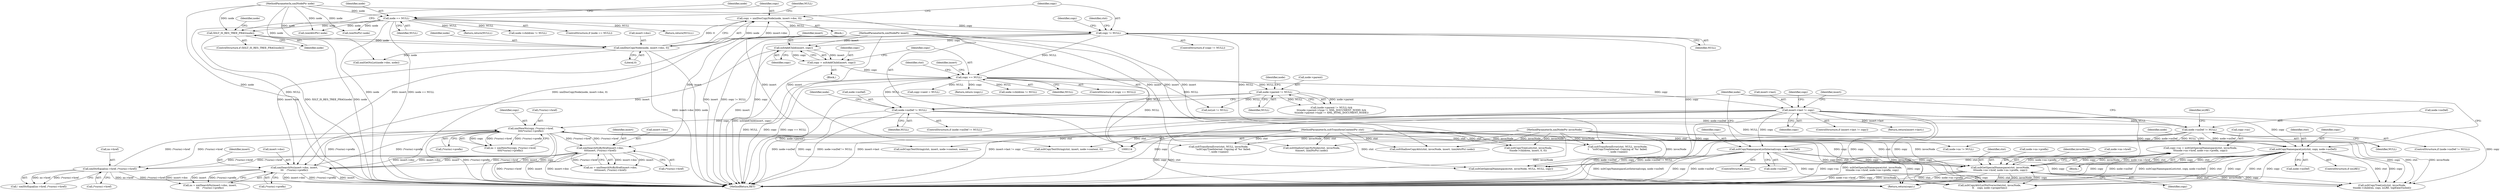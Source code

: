 digraph "0_Chrome_96dbafe288dbe2f0cc45fa3c39daf6d0c37acbab_37@API" {
"1000460" [label="(Call,copy->ns = xsltGetSpecialNamespace(ctxt, invocNode,\n\t\t\tnode->ns->href, node->ns->prefix, copy))"];
"1000464" [label="(Call,xsltGetSpecialNamespace(ctxt, invocNode,\n\t\t\tnode->ns->href, node->ns->prefix, copy))"];
"1000434" [label="(Call,xsltCopyNamespaceList(ctxt, copy, node->nsDef))"];
"1000115" [label="(MethodParameterIn,xsltTransformContextPtr ctxt)"];
"1000271" [label="(Call,insert->last != copy)"];
"1000256" [label="(Call,copy == NULL)"];
"1000250" [label="(Call,copy = xsltAddChild(insert, copy))"];
"1000252" [label="(Call,xsltAddChild(insert, copy))"];
"1000118" [label="(MethodParameterIn,xmlNodePtr insert)"];
"1000239" [label="(Call,copy != NULL)"];
"1000230" [label="(Call,copy = xmlDocCopyNode(node, insert->doc, 0))"];
"1000232" [label="(Call,xmlDocCopyNode(node, insert->doc, 0))"];
"1000204" [label="(Call,XSLT_IS_RES_TREE_FRAG(node))"];
"1000124" [label="(Call,node == NULL)"];
"1000117" [label="(MethodParameterIn,xmlNodePtr node)"];
"1000426" [label="(Call,node->nsDef != NULL)"];
"1000419" [label="(Call,node->nsDef != NULL)"];
"1000298" [label="(Call,node->parent != NULL)"];
"1000116" [label="(MethodParameterIn,xmlNodePtr invocNode)"];
"1000441" [label="(Call,xsltCopyNamespaceListInternal(copy, node->nsDef))"];
"1000386" [label="(Call,xmlNewNs(copy, (*curns)->href,\n\t\t\t\t(*curns)->prefix))"];
"1000370" [label="(Call,xmlSearchNsByHref(insert->doc,\n\t\t\t\tinsert, (*curns)->href))"];
"1000341" [label="(Call,xmlSearchNs(insert->doc, insert,\n\t\t\t    (*curns)->prefix))"];
"1000356" [label="(Call,xmlStrEqual(ns->href, (*curns)->href))"];
"1000423" [label="(Identifier,NULL)"];
"1000501" [label="(Identifier,node)"];
"1000357" [label="(Call,ns->href)"];
"1000461" [label="(Call,copy->ns)"];
"1000116" [label="(MethodParameterIn,xmlNodePtr invocNode)"];
"1000163" [label="(Call,xsltCopyTextString(ctxt, insert, node->content, 0))"];
"1000272" [label="(Call,insert->last)"];
"1000245" [label="(Identifier,copy)"];
"1000371" [label="(Call,insert->doc)"];
"1000384" [label="(Call,ns = xmlNewNs(copy, (*curns)->href,\n\t\t\t\t(*curns)->prefix))"];
"1000538" [label="(Identifier,ctxt)"];
"1000392" [label="(Call,(*curns)->prefix)"];
"1000257" [label="(Identifier,copy)"];
"1000250" [label="(Call,copy = xsltAddChild(insert, copy))"];
"1000280" [label="(Call,copy->next = NULL)"];
"1000360" [label="(Call,(*curns)->href)"];
"1000232" [label="(Call,xmlDocCopyNode(node, insert->doc, 0))"];
"1000297" [label="(Call,(node->parent != NULL) &&\n\t\t(node->parent->type != XML_DOCUMENT_NODE) &&\n\t\t(node->parent->type != XML_HTML_DOCUMENT_NODE))"];
"1000435" [label="(Identifier,ctxt)"];
"1000125" [label="(Identifier,node)"];
"1000437" [label="(Call,node->nsDef)"];
"1000275" [label="(Identifier,copy)"];
"1000154" [label="(Call,xsltCopyTextString(ctxt, insert, node->content, noenc))"];
"1000254" [label="(Identifier,copy)"];
"1000345" [label="(Identifier,insert)"];
"1000440" [label="(ControlStructure,else)"];
"1000282" [label="(Identifier,copy)"];
"1000239" [label="(Call,copy != NULL)"];
"1000230" [label="(Call,copy = xmlDocCopyNode(node, insert->doc, 0))"];
"1000419" [label="(Call,node->nsDef != NULL)"];
"1000426" [label="(Call,node->nsDef != NULL)"];
"1000270" [label="(ControlStructure,if (insert->last != copy))"];
"1000278" [label="(Identifier,insert)"];
"1000537" [label="(Call,xsltTransformError(ctxt, NULL, invocNode,\n\t    \"xsltCopyTreeInternal: Copying of '%s' failed.\n\", node->name))"];
"1000356" [label="(Call,xmlStrEqual(ns->href, (*curns)->href))"];
"1000436" [label="(Identifier,copy)"];
"1000434" [label="(Call,xsltCopyNamespaceList(ctxt, copy, node->nsDef))"];
"1000118" [label="(MethodParameterIn,xmlNodePtr insert)"];
"1000449" [label="(Identifier,node)"];
"1000123" [label="(ControlStructure,if (node == NULL))"];
"1000185" [label="(Call,xsltShallowCopyNsNode(ctxt, invocNode,\n\t\tinsert, (xmlNsPtr) node))"];
"1000374" [label="(Identifier,insert)"];
"1000430" [label="(Identifier,NULL)"];
"1000261" [label="(Identifier,ctxt)"];
"1000127" [label="(Return,return(NULL);)"];
"1000203" [label="(ControlStructure,if (XSLT_IS_RES_TREE_FRAG(node)))"];
"1000339" [label="(Call,ns = xmlSearchNs(insert->doc, insert,\n\t\t\t    (*curns)->prefix))"];
"1000418" [label="(ControlStructure,if (node->nsDef != NULL))"];
"1000299" [label="(Call,node->parent)"];
"1000464" [label="(Call,xsltGetSpecialNamespace(ctxt, invocNode,\n\t\t\tnode->ns->href, node->ns->prefix, copy))"];
"1000205" [label="(Identifier,node)"];
"1000131" [label="(Identifier,node)"];
"1000174" [label="(Call,xsltShallowCopyAttr(ctxt, invocNode, insert, (xmlAttrPtr) node))"];
"1000427" [label="(Call,node->nsDef)"];
"1000260" [label="(Call,xsltTransformError(ctxt, NULL, invocNode,\n            \"xsltCopyTreeInternal: Copying of '%s' failed.\n\", node->name))"];
"1000432" [label="(ControlStructure,if (isLRE))"];
"1000307" [label="(Identifier,node)"];
"1000346" [label="(Call,(*curns)->prefix)"];
"1000233" [label="(Identifier,node)"];
"1000375" [label="(Call,(*curns)->href)"];
"1000126" [label="(Identifier,NULL)"];
"1000526" [label="(Call,xsltCopyTreeList(ctxt, invocNode,\n\t\tnode->children, copy, isLRE, topElemVisited))"];
"1000237" [label="(Literal,0)"];
"1000298" [label="(Call,node->parent != NULL)"];
"1000231" [label="(Identifier,copy)"];
"1000342" [label="(Call,insert->doc)"];
"1000387" [label="(Identifier,copy)"];
"1000117" [label="(MethodParameterIn,xmlNodePtr node)"];
"1000251" [label="(Identifier,copy)"];
"1000268" [label="(Return,return (copy);)"];
"1000240" [label="(Identifier,copy)"];
"1000324" [label="(Call,xmlGetNsList(node->doc, node))"];
"1000520" [label="(Call,node->children != NULL)"];
"1000492" [label="(Call,xsltGetSpecialNamespace(ctxt, invocNode, NULL, NULL, copy))"];
"1000128" [label="(Identifier,NULL)"];
"1000370" [label="(Call,xmlSearchNsByHref(insert->doc,\n\t\t\t\tinsert, (*curns)->href))"];
"1000302" [label="(Identifier,NULL)"];
"1000215" [label="(Call,xsltCopyTreeList(ctxt, invocNode,\n\t\tnode->children, insert, 0, 0))"];
"1000115" [label="(MethodParameterIn,xsltTransformContextPtr ctxt)"];
"1000201" [label="(Return,return(NULL);)"];
"1000189" [label="(Call,(xmlNsPtr) node)"];
"1000256" [label="(Call,copy == NULL)"];
"1000545" [label="(Return,return(copy);)"];
"1000330" [label="(Call,nsList != NULL)"];
"1000472" [label="(Call,node->ns->prefix)"];
"1000443" [label="(Call,node->nsDef)"];
"1000547" [label="(MethodReturn,RET)"];
"1000121" [label="(Block,)"];
"1000477" [label="(Identifier,copy)"];
"1000466" [label="(Identifier,invocNode)"];
"1000467" [label="(Call,node->ns->href)"];
"1000253" [label="(Identifier,insert)"];
"1000460" [label="(Call,copy->ns = xsltGetSpecialNamespace(ctxt, invocNode,\n\t\t\tnode->ns->href, node->ns->prefix, copy))"];
"1000234" [label="(Call,insert->doc)"];
"1000124" [label="(Call,node == NULL)"];
"1000388" [label="(Call,(*curns)->href)"];
"1000459" [label="(Block,)"];
"1000273" [label="(Identifier,insert)"];
"1000386" [label="(Call,xmlNewNs(copy, (*curns)->href,\n\t\t\t\t(*curns)->prefix))"];
"1000433" [label="(Identifier,isLRE)"];
"1000425" [label="(ControlStructure,if (node->nsDef != NULL))"];
"1000271" [label="(Call,insert->last != copy)"];
"1000465" [label="(Identifier,ctxt)"];
"1000204" [label="(Call,XSLT_IS_RES_TREE_FRAG(node))"];
"1000447" [label="(Call,node->ns != NULL)"];
"1000242" [label="(Block,)"];
"1000210" [label="(Identifier,node)"];
"1000258" [label="(Identifier,NULL)"];
"1000178" [label="(Call,(xmlAttrPtr) node)"];
"1000341" [label="(Call,xmlSearchNs(insert->doc, insert,\n\t\t\t    (*curns)->prefix))"];
"1000241" [label="(Identifier,NULL)"];
"1000428" [label="(Identifier,node)"];
"1000208" [label="(Call,node->children != NULL)"];
"1000238" [label="(ControlStructure,if (copy != NULL))"];
"1000442" [label="(Identifier,copy)"];
"1000355" [label="(Call,! xmlStrEqual(ns->href, (*curns)->href))"];
"1000505" [label="(Call,xsltCopyAttrListNoOverwrite(ctxt, invocNode,\n\t\t    copy, node->properties))"];
"1000252" [label="(Call,xsltAddChild(insert, copy))"];
"1000276" [label="(Return,return(insert->last);)"];
"1000420" [label="(Call,node->nsDef)"];
"1000441" [label="(Call,xsltCopyNamespaceListInternal(copy, node->nsDef))"];
"1000368" [label="(Call,ns = xmlSearchNsByHref(insert->doc,\n\t\t\t\tinsert, (*curns)->href))"];
"1000255" [label="(ControlStructure,if (copy == NULL))"];
"1000460" -> "1000459"  [label="AST: "];
"1000460" -> "1000464"  [label="CFG: "];
"1000461" -> "1000460"  [label="AST: "];
"1000464" -> "1000460"  [label="AST: "];
"1000501" -> "1000460"  [label="CFG: "];
"1000460" -> "1000547"  [label="DDG: copy->ns"];
"1000460" -> "1000547"  [label="DDG: xsltGetSpecialNamespace(ctxt, invocNode,\n\t\t\tnode->ns->href, node->ns->prefix, copy)"];
"1000464" -> "1000460"  [label="DDG: copy"];
"1000464" -> "1000460"  [label="DDG: invocNode"];
"1000464" -> "1000460"  [label="DDG: node->ns->href"];
"1000464" -> "1000460"  [label="DDG: ctxt"];
"1000464" -> "1000460"  [label="DDG: node->ns->prefix"];
"1000464" -> "1000477"  [label="CFG: "];
"1000465" -> "1000464"  [label="AST: "];
"1000466" -> "1000464"  [label="AST: "];
"1000467" -> "1000464"  [label="AST: "];
"1000472" -> "1000464"  [label="AST: "];
"1000477" -> "1000464"  [label="AST: "];
"1000464" -> "1000547"  [label="DDG: ctxt"];
"1000464" -> "1000547"  [label="DDG: node->ns->prefix"];
"1000464" -> "1000547"  [label="DDG: node->ns->href"];
"1000464" -> "1000547"  [label="DDG: copy"];
"1000464" -> "1000547"  [label="DDG: invocNode"];
"1000434" -> "1000464"  [label="DDG: ctxt"];
"1000434" -> "1000464"  [label="DDG: copy"];
"1000115" -> "1000464"  [label="DDG: ctxt"];
"1000116" -> "1000464"  [label="DDG: invocNode"];
"1000441" -> "1000464"  [label="DDG: copy"];
"1000271" -> "1000464"  [label="DDG: copy"];
"1000386" -> "1000464"  [label="DDG: copy"];
"1000464" -> "1000505"  [label="DDG: ctxt"];
"1000464" -> "1000505"  [label="DDG: invocNode"];
"1000464" -> "1000505"  [label="DDG: copy"];
"1000464" -> "1000526"  [label="DDG: ctxt"];
"1000464" -> "1000526"  [label="DDG: invocNode"];
"1000464" -> "1000526"  [label="DDG: copy"];
"1000464" -> "1000545"  [label="DDG: copy"];
"1000434" -> "1000432"  [label="AST: "];
"1000434" -> "1000437"  [label="CFG: "];
"1000435" -> "1000434"  [label="AST: "];
"1000436" -> "1000434"  [label="AST: "];
"1000437" -> "1000434"  [label="AST: "];
"1000449" -> "1000434"  [label="CFG: "];
"1000434" -> "1000547"  [label="DDG: copy"];
"1000434" -> "1000547"  [label="DDG: node->nsDef"];
"1000434" -> "1000547"  [label="DDG: xsltCopyNamespaceList(ctxt, copy, node->nsDef)"];
"1000434" -> "1000547"  [label="DDG: ctxt"];
"1000115" -> "1000434"  [label="DDG: ctxt"];
"1000271" -> "1000434"  [label="DDG: copy"];
"1000426" -> "1000434"  [label="DDG: node->nsDef"];
"1000434" -> "1000492"  [label="DDG: ctxt"];
"1000434" -> "1000492"  [label="DDG: copy"];
"1000434" -> "1000505"  [label="DDG: ctxt"];
"1000434" -> "1000505"  [label="DDG: copy"];
"1000434" -> "1000526"  [label="DDG: ctxt"];
"1000434" -> "1000526"  [label="DDG: copy"];
"1000434" -> "1000545"  [label="DDG: copy"];
"1000115" -> "1000114"  [label="AST: "];
"1000115" -> "1000547"  [label="DDG: ctxt"];
"1000115" -> "1000154"  [label="DDG: ctxt"];
"1000115" -> "1000163"  [label="DDG: ctxt"];
"1000115" -> "1000174"  [label="DDG: ctxt"];
"1000115" -> "1000185"  [label="DDG: ctxt"];
"1000115" -> "1000215"  [label="DDG: ctxt"];
"1000115" -> "1000260"  [label="DDG: ctxt"];
"1000115" -> "1000492"  [label="DDG: ctxt"];
"1000115" -> "1000505"  [label="DDG: ctxt"];
"1000115" -> "1000526"  [label="DDG: ctxt"];
"1000115" -> "1000537"  [label="DDG: ctxt"];
"1000271" -> "1000270"  [label="AST: "];
"1000271" -> "1000275"  [label="CFG: "];
"1000272" -> "1000271"  [label="AST: "];
"1000275" -> "1000271"  [label="AST: "];
"1000278" -> "1000271"  [label="CFG: "];
"1000282" -> "1000271"  [label="CFG: "];
"1000271" -> "1000547"  [label="DDG: copy"];
"1000271" -> "1000547"  [label="DDG: insert->last"];
"1000271" -> "1000547"  [label="DDG: insert->last != copy"];
"1000256" -> "1000271"  [label="DDG: copy"];
"1000271" -> "1000276"  [label="DDG: insert->last"];
"1000271" -> "1000386"  [label="DDG: copy"];
"1000271" -> "1000441"  [label="DDG: copy"];
"1000271" -> "1000492"  [label="DDG: copy"];
"1000271" -> "1000505"  [label="DDG: copy"];
"1000271" -> "1000526"  [label="DDG: copy"];
"1000271" -> "1000545"  [label="DDG: copy"];
"1000256" -> "1000255"  [label="AST: "];
"1000256" -> "1000258"  [label="CFG: "];
"1000257" -> "1000256"  [label="AST: "];
"1000258" -> "1000256"  [label="AST: "];
"1000261" -> "1000256"  [label="CFG: "];
"1000273" -> "1000256"  [label="CFG: "];
"1000256" -> "1000547"  [label="DDG: NULL"];
"1000256" -> "1000547"  [label="DDG: copy"];
"1000256" -> "1000547"  [label="DDG: copy == NULL"];
"1000250" -> "1000256"  [label="DDG: copy"];
"1000239" -> "1000256"  [label="DDG: NULL"];
"1000256" -> "1000260"  [label="DDG: NULL"];
"1000256" -> "1000268"  [label="DDG: copy"];
"1000256" -> "1000280"  [label="DDG: NULL"];
"1000256" -> "1000298"  [label="DDG: NULL"];
"1000256" -> "1000330"  [label="DDG: NULL"];
"1000256" -> "1000419"  [label="DDG: NULL"];
"1000256" -> "1000520"  [label="DDG: NULL"];
"1000250" -> "1000242"  [label="AST: "];
"1000250" -> "1000252"  [label="CFG: "];
"1000251" -> "1000250"  [label="AST: "];
"1000252" -> "1000250"  [label="AST: "];
"1000257" -> "1000250"  [label="CFG: "];
"1000250" -> "1000547"  [label="DDG: xsltAddChild(insert, copy)"];
"1000252" -> "1000250"  [label="DDG: insert"];
"1000252" -> "1000250"  [label="DDG: copy"];
"1000252" -> "1000254"  [label="CFG: "];
"1000253" -> "1000252"  [label="AST: "];
"1000254" -> "1000252"  [label="AST: "];
"1000252" -> "1000547"  [label="DDG: insert"];
"1000118" -> "1000252"  [label="DDG: insert"];
"1000239" -> "1000252"  [label="DDG: copy"];
"1000252" -> "1000341"  [label="DDG: insert"];
"1000118" -> "1000114"  [label="AST: "];
"1000118" -> "1000547"  [label="DDG: insert"];
"1000118" -> "1000154"  [label="DDG: insert"];
"1000118" -> "1000163"  [label="DDG: insert"];
"1000118" -> "1000174"  [label="DDG: insert"];
"1000118" -> "1000185"  [label="DDG: insert"];
"1000118" -> "1000215"  [label="DDG: insert"];
"1000118" -> "1000341"  [label="DDG: insert"];
"1000118" -> "1000370"  [label="DDG: insert"];
"1000239" -> "1000238"  [label="AST: "];
"1000239" -> "1000241"  [label="CFG: "];
"1000240" -> "1000239"  [label="AST: "];
"1000241" -> "1000239"  [label="AST: "];
"1000245" -> "1000239"  [label="CFG: "];
"1000538" -> "1000239"  [label="CFG: "];
"1000239" -> "1000547"  [label="DDG: copy != NULL"];
"1000239" -> "1000547"  [label="DDG: copy"];
"1000230" -> "1000239"  [label="DDG: copy"];
"1000124" -> "1000239"  [label="DDG: NULL"];
"1000239" -> "1000537"  [label="DDG: NULL"];
"1000239" -> "1000545"  [label="DDG: copy"];
"1000230" -> "1000121"  [label="AST: "];
"1000230" -> "1000232"  [label="CFG: "];
"1000231" -> "1000230"  [label="AST: "];
"1000232" -> "1000230"  [label="AST: "];
"1000240" -> "1000230"  [label="CFG: "];
"1000230" -> "1000547"  [label="DDG: xmlDocCopyNode(node, insert->doc, 0)"];
"1000232" -> "1000230"  [label="DDG: node"];
"1000232" -> "1000230"  [label="DDG: insert->doc"];
"1000232" -> "1000230"  [label="DDG: 0"];
"1000232" -> "1000237"  [label="CFG: "];
"1000233" -> "1000232"  [label="AST: "];
"1000234" -> "1000232"  [label="AST: "];
"1000237" -> "1000232"  [label="AST: "];
"1000232" -> "1000547"  [label="DDG: node"];
"1000232" -> "1000547"  [label="DDG: insert->doc"];
"1000204" -> "1000232"  [label="DDG: node"];
"1000117" -> "1000232"  [label="DDG: node"];
"1000232" -> "1000324"  [label="DDG: node"];
"1000232" -> "1000341"  [label="DDG: insert->doc"];
"1000204" -> "1000203"  [label="AST: "];
"1000204" -> "1000205"  [label="CFG: "];
"1000205" -> "1000204"  [label="AST: "];
"1000210" -> "1000204"  [label="CFG: "];
"1000231" -> "1000204"  [label="CFG: "];
"1000204" -> "1000547"  [label="DDG: node"];
"1000204" -> "1000547"  [label="DDG: XSLT_IS_RES_TREE_FRAG(node)"];
"1000124" -> "1000204"  [label="DDG: node"];
"1000117" -> "1000204"  [label="DDG: node"];
"1000124" -> "1000123"  [label="AST: "];
"1000124" -> "1000126"  [label="CFG: "];
"1000125" -> "1000124"  [label="AST: "];
"1000126" -> "1000124"  [label="AST: "];
"1000128" -> "1000124"  [label="CFG: "];
"1000131" -> "1000124"  [label="CFG: "];
"1000124" -> "1000547"  [label="DDG: NULL"];
"1000124" -> "1000547"  [label="DDG: node"];
"1000124" -> "1000547"  [label="DDG: node == NULL"];
"1000117" -> "1000124"  [label="DDG: node"];
"1000124" -> "1000127"  [label="DDG: NULL"];
"1000124" -> "1000178"  [label="DDG: node"];
"1000124" -> "1000189"  [label="DDG: node"];
"1000124" -> "1000201"  [label="DDG: NULL"];
"1000124" -> "1000208"  [label="DDG: NULL"];
"1000117" -> "1000114"  [label="AST: "];
"1000117" -> "1000547"  [label="DDG: node"];
"1000117" -> "1000178"  [label="DDG: node"];
"1000117" -> "1000189"  [label="DDG: node"];
"1000117" -> "1000324"  [label="DDG: node"];
"1000426" -> "1000425"  [label="AST: "];
"1000426" -> "1000430"  [label="CFG: "];
"1000427" -> "1000426"  [label="AST: "];
"1000430" -> "1000426"  [label="AST: "];
"1000433" -> "1000426"  [label="CFG: "];
"1000449" -> "1000426"  [label="CFG: "];
"1000426" -> "1000547"  [label="DDG: node->nsDef"];
"1000426" -> "1000547"  [label="DDG: node->nsDef != NULL"];
"1000419" -> "1000426"  [label="DDG: node->nsDef"];
"1000419" -> "1000426"  [label="DDG: NULL"];
"1000426" -> "1000441"  [label="DDG: node->nsDef"];
"1000426" -> "1000447"  [label="DDG: NULL"];
"1000419" -> "1000418"  [label="AST: "];
"1000419" -> "1000423"  [label="CFG: "];
"1000420" -> "1000419"  [label="AST: "];
"1000423" -> "1000419"  [label="AST: "];
"1000428" -> "1000419"  [label="CFG: "];
"1000449" -> "1000419"  [label="CFG: "];
"1000419" -> "1000547"  [label="DDG: node->nsDef"];
"1000419" -> "1000547"  [label="DDG: node->nsDef != NULL"];
"1000298" -> "1000419"  [label="DDG: NULL"];
"1000419" -> "1000447"  [label="DDG: NULL"];
"1000298" -> "1000297"  [label="AST: "];
"1000298" -> "1000302"  [label="CFG: "];
"1000299" -> "1000298"  [label="AST: "];
"1000302" -> "1000298"  [label="AST: "];
"1000307" -> "1000298"  [label="CFG: "];
"1000297" -> "1000298"  [label="CFG: "];
"1000298" -> "1000547"  [label="DDG: node->parent"];
"1000298" -> "1000297"  [label="DDG: node->parent"];
"1000298" -> "1000297"  [label="DDG: NULL"];
"1000298" -> "1000330"  [label="DDG: NULL"];
"1000116" -> "1000114"  [label="AST: "];
"1000116" -> "1000547"  [label="DDG: invocNode"];
"1000116" -> "1000174"  [label="DDG: invocNode"];
"1000116" -> "1000185"  [label="DDG: invocNode"];
"1000116" -> "1000215"  [label="DDG: invocNode"];
"1000116" -> "1000260"  [label="DDG: invocNode"];
"1000116" -> "1000492"  [label="DDG: invocNode"];
"1000116" -> "1000505"  [label="DDG: invocNode"];
"1000116" -> "1000526"  [label="DDG: invocNode"];
"1000116" -> "1000537"  [label="DDG: invocNode"];
"1000441" -> "1000440"  [label="AST: "];
"1000441" -> "1000443"  [label="CFG: "];
"1000442" -> "1000441"  [label="AST: "];
"1000443" -> "1000441"  [label="AST: "];
"1000449" -> "1000441"  [label="CFG: "];
"1000441" -> "1000547"  [label="DDG: copy"];
"1000441" -> "1000547"  [label="DDG: node->nsDef"];
"1000441" -> "1000547"  [label="DDG: xsltCopyNamespaceListInternal(copy, node->nsDef)"];
"1000441" -> "1000492"  [label="DDG: copy"];
"1000441" -> "1000505"  [label="DDG: copy"];
"1000441" -> "1000526"  [label="DDG: copy"];
"1000441" -> "1000545"  [label="DDG: copy"];
"1000386" -> "1000384"  [label="AST: "];
"1000386" -> "1000392"  [label="CFG: "];
"1000387" -> "1000386"  [label="AST: "];
"1000388" -> "1000386"  [label="AST: "];
"1000392" -> "1000386"  [label="AST: "];
"1000384" -> "1000386"  [label="CFG: "];
"1000386" -> "1000547"  [label="DDG: (*curns)->prefix"];
"1000386" -> "1000547"  [label="DDG: (*curns)->href"];
"1000386" -> "1000547"  [label="DDG: copy"];
"1000386" -> "1000341"  [label="DDG: (*curns)->prefix"];
"1000386" -> "1000356"  [label="DDG: (*curns)->href"];
"1000386" -> "1000370"  [label="DDG: (*curns)->href"];
"1000386" -> "1000384"  [label="DDG: copy"];
"1000386" -> "1000384"  [label="DDG: (*curns)->href"];
"1000386" -> "1000384"  [label="DDG: (*curns)->prefix"];
"1000370" -> "1000386"  [label="DDG: (*curns)->href"];
"1000356" -> "1000386"  [label="DDG: (*curns)->href"];
"1000341" -> "1000386"  [label="DDG: (*curns)->prefix"];
"1000386" -> "1000492"  [label="DDG: copy"];
"1000386" -> "1000505"  [label="DDG: copy"];
"1000386" -> "1000526"  [label="DDG: copy"];
"1000386" -> "1000545"  [label="DDG: copy"];
"1000370" -> "1000368"  [label="AST: "];
"1000370" -> "1000375"  [label="CFG: "];
"1000371" -> "1000370"  [label="AST: "];
"1000374" -> "1000370"  [label="AST: "];
"1000375" -> "1000370"  [label="AST: "];
"1000368" -> "1000370"  [label="CFG: "];
"1000370" -> "1000547"  [label="DDG: (*curns)->href"];
"1000370" -> "1000547"  [label="DDG: insert"];
"1000370" -> "1000547"  [label="DDG: insert->doc"];
"1000370" -> "1000341"  [label="DDG: insert->doc"];
"1000370" -> "1000341"  [label="DDG: insert"];
"1000370" -> "1000356"  [label="DDG: (*curns)->href"];
"1000370" -> "1000368"  [label="DDG: insert->doc"];
"1000370" -> "1000368"  [label="DDG: insert"];
"1000370" -> "1000368"  [label="DDG: (*curns)->href"];
"1000341" -> "1000370"  [label="DDG: insert->doc"];
"1000341" -> "1000370"  [label="DDG: insert"];
"1000356" -> "1000370"  [label="DDG: (*curns)->href"];
"1000341" -> "1000339"  [label="AST: "];
"1000341" -> "1000346"  [label="CFG: "];
"1000342" -> "1000341"  [label="AST: "];
"1000345" -> "1000341"  [label="AST: "];
"1000346" -> "1000341"  [label="AST: "];
"1000339" -> "1000341"  [label="CFG: "];
"1000341" -> "1000547"  [label="DDG: insert->doc"];
"1000341" -> "1000547"  [label="DDG: (*curns)->prefix"];
"1000341" -> "1000547"  [label="DDG: insert"];
"1000341" -> "1000339"  [label="DDG: insert->doc"];
"1000341" -> "1000339"  [label="DDG: insert"];
"1000341" -> "1000339"  [label="DDG: (*curns)->prefix"];
"1000356" -> "1000355"  [label="AST: "];
"1000356" -> "1000360"  [label="CFG: "];
"1000357" -> "1000356"  [label="AST: "];
"1000360" -> "1000356"  [label="AST: "];
"1000355" -> "1000356"  [label="CFG: "];
"1000356" -> "1000547"  [label="DDG: ns->href"];
"1000356" -> "1000547"  [label="DDG: (*curns)->href"];
"1000356" -> "1000355"  [label="DDG: ns->href"];
"1000356" -> "1000355"  [label="DDG: (*curns)->href"];
}
